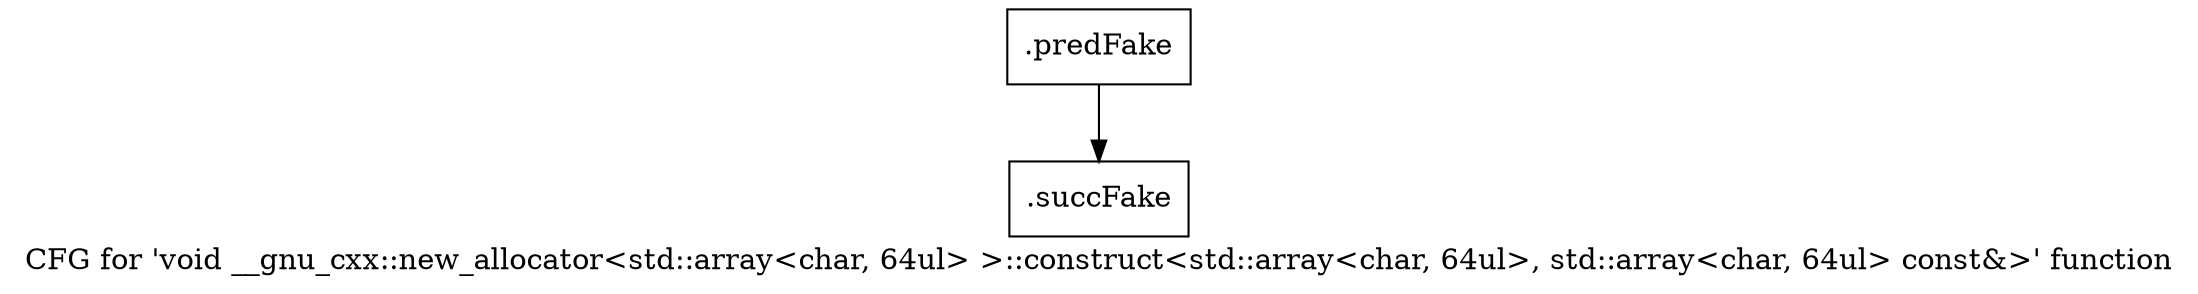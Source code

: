 digraph "CFG for 'void __gnu_cxx::new_allocator\<std::array\<char, 64ul\> \>::construct\<std::array\<char, 64ul\>, std::array\<char, 64ul\> const&\>' function" {
	label="CFG for 'void __gnu_cxx::new_allocator\<std::array\<char, 64ul\> \>::construct\<std::array\<char, 64ul\>, std::array\<char, 64ul\> const&\>' function";

	Node0x5efa4a0 [shape=record,filename="",linenumber="",label="{.predFake}"];
	Node0x5efa4a0 -> Node0x62f14c0[ callList="" memoryops="" filename="/mnt/xilinx/Vitis_HLS/2021.2/tps/lnx64/gcc-6.2.0/lib/gcc/x86_64-pc-linux-gnu/6.2.0/../../../../include/c++/6.2.0/ext/new_allocator.h" execusionnum="9"];
	Node0x62f14c0 [shape=record,filename="/mnt/xilinx/Vitis_HLS/2021.2/tps/lnx64/gcc-6.2.0/lib/gcc/x86_64-pc-linux-gnu/6.2.0/../../../../include/c++/6.2.0/ext/new_allocator.h",linenumber="120",label="{.succFake}"];
}

